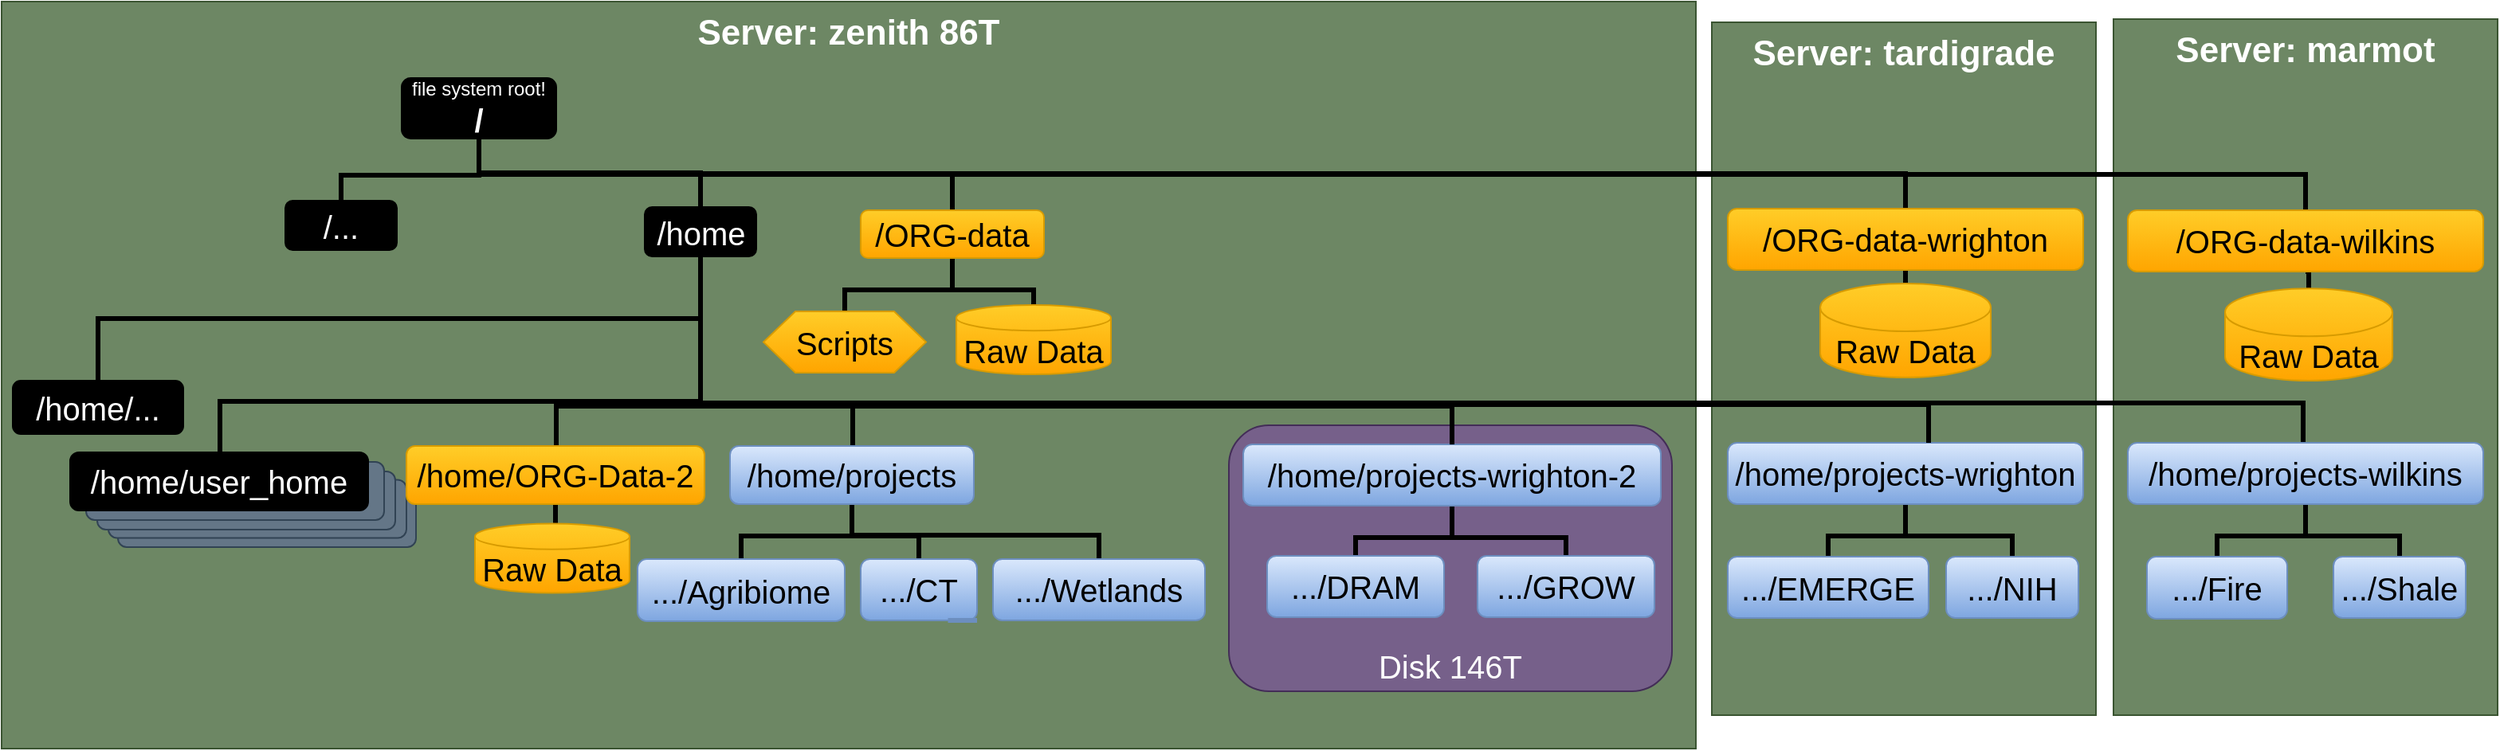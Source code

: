 <mxfile version="20.5.1" type="github">
  <diagram id="S90Tmts96LWI56d2vb3e" name="Page-1">
    <mxGraphModel dx="3114" dy="1668" grid="0" gridSize="10" guides="1" tooltips="1" connect="1" arrows="1" fold="1" page="0" pageScale="1" pageWidth="850" pageHeight="1100" math="0" shadow="0">
      <root>
        <mxCell id="0" />
        <mxCell id="1" parent="0" />
        <mxCell id="MBoJPYYQ_t9nIFsrhORt-1" value="&lt;b&gt;&lt;font style=&quot;font-size: 22px;&quot;&gt;Server: zenith 86T&lt;/font&gt;&lt;/b&gt; " style="rounded=0;whiteSpace=wrap;html=1;fontSize=16;align=center;verticalAlign=top;fillColor=#6d8764;fontColor=#ffffff;strokeColor=#3A5431;glass=0;shadow=0;sketch=0;" parent="1" vertex="1">
          <mxGeometry x="-497" y="101" width="1063" height="469" as="geometry" />
        </mxCell>
        <mxCell id="MBoJPYYQ_t9nIFsrhORt-48" value="&lt;font style=&quot;font-size: 20px;&quot;&gt;/home/user_home&lt;/font&gt;" style="rounded=1;whiteSpace=wrap;html=1;fillColor=#647687;fontColor=#ffffff;strokeColor=#314354;" parent="1" vertex="1">
          <mxGeometry x="-424" y="407" width="187" height="36.5" as="geometry" />
        </mxCell>
        <mxCell id="MBoJPYYQ_t9nIFsrhORt-49" value="&lt;font style=&quot;font-size: 20px;&quot;&gt;/home/user_home&lt;/font&gt;" style="rounded=1;whiteSpace=wrap;html=1;fillColor=#647687;fontColor=#ffffff;strokeColor=#314354;" parent="1" vertex="1">
          <mxGeometry x="-430" y="401.25" width="187" height="36.5" as="geometry" />
        </mxCell>
        <mxCell id="MBoJPYYQ_t9nIFsrhORt-50" value="&lt;font style=&quot;font-size: 20px;&quot;&gt;/home/user_home&lt;/font&gt;" style="rounded=1;whiteSpace=wrap;html=1;fillColor=#647687;fontColor=#ffffff;strokeColor=#314354;" parent="1" vertex="1">
          <mxGeometry x="-437" y="396" width="187" height="36.5" as="geometry" />
        </mxCell>
        <mxCell id="MBoJPYYQ_t9nIFsrhORt-2" value="&lt;b&gt;&lt;font style=&quot;font-size: 22px;&quot;&gt;Server: marmot&lt;/font&gt;&lt;/b&gt;" style="rounded=0;whiteSpace=wrap;html=1;fontSize=16;align=center;verticalAlign=top;fillColor=#6d8764;fontColor=#ffffff;strokeColor=#3A5431;" parent="1" vertex="1">
          <mxGeometry x="828" y="112" width="241" height="437" as="geometry" />
        </mxCell>
        <mxCell id="MBoJPYYQ_t9nIFsrhORt-3" value="&lt;b&gt;&lt;font style=&quot;font-size: 22px;&quot;&gt;Server: tardigrade&lt;/font&gt;&lt;/b&gt;" style="rounded=0;whiteSpace=wrap;html=1;fontSize=16;align=center;verticalAlign=top;fillColor=#6d8764;fontColor=#ffffff;strokeColor=#3A5431;" parent="1" vertex="1">
          <mxGeometry x="576" y="114" width="241" height="435" as="geometry" />
        </mxCell>
        <mxCell id="MBoJPYYQ_t9nIFsrhORt-10" style="edgeStyle=orthogonalEdgeStyle;rounded=0;orthogonalLoop=1;jettySize=auto;html=1;exitX=0.5;exitY=1;exitDx=0;exitDy=0;entryX=0.5;entryY=0;entryDx=0;entryDy=0;fontSize=20;fontColor=#FFFFFF;strokeWidth=3;endArrow=none;endFill=0;" parent="1" source="MBoJPYYQ_t9nIFsrhORt-6" target="MBoJPYYQ_t9nIFsrhORt-7" edge="1">
          <mxGeometry relative="1" as="geometry" />
        </mxCell>
        <mxCell id="MBoJPYYQ_t9nIFsrhORt-11" style="edgeStyle=orthogonalEdgeStyle;rounded=0;orthogonalLoop=1;jettySize=auto;html=1;exitX=0.5;exitY=1;exitDx=0;exitDy=0;entryX=0.5;entryY=0;entryDx=0;entryDy=0;strokeWidth=3;fontSize=20;fontColor=#FFFFFF;endArrow=none;endFill=0;" parent="1" source="MBoJPYYQ_t9nIFsrhORt-6" target="MBoJPYYQ_t9nIFsrhORt-9" edge="1">
          <mxGeometry relative="1" as="geometry" />
        </mxCell>
        <mxCell id="MBoJPYYQ_t9nIFsrhORt-14" style="edgeStyle=orthogonalEdgeStyle;rounded=0;orthogonalLoop=1;jettySize=auto;html=1;exitX=0.5;exitY=1;exitDx=0;exitDy=0;entryX=0.5;entryY=0;entryDx=0;entryDy=0;strokeWidth=3;fontSize=22;fontColor=#000000;endArrow=none;endFill=0;" parent="1" source="MBoJPYYQ_t9nIFsrhORt-6" target="MBoJPYYQ_t9nIFsrhORt-12" edge="1">
          <mxGeometry relative="1" as="geometry" />
        </mxCell>
        <mxCell id="MBoJPYYQ_t9nIFsrhORt-15" style="edgeStyle=orthogonalEdgeStyle;rounded=0;orthogonalLoop=1;jettySize=auto;html=1;exitX=0.5;exitY=1;exitDx=0;exitDy=0;strokeWidth=3;fontSize=22;fontColor=#000000;endArrow=none;endFill=0;" parent="1" source="MBoJPYYQ_t9nIFsrhORt-6" target="MBoJPYYQ_t9nIFsrhORt-13" edge="1">
          <mxGeometry relative="1" as="geometry" />
        </mxCell>
        <mxCell id="MBoJPYYQ_t9nIFsrhORt-55" style="edgeStyle=orthogonalEdgeStyle;rounded=0;orthogonalLoop=1;jettySize=auto;html=1;exitX=0.5;exitY=1;exitDx=0;exitDy=0;strokeWidth=3;fontSize=20;fontColor=#000000;endArrow=none;endFill=0;" parent="1" source="MBoJPYYQ_t9nIFsrhORt-6" target="MBoJPYYQ_t9nIFsrhORt-52" edge="1">
          <mxGeometry relative="1" as="geometry">
            <Array as="points">
              <mxPoint x="-198" y="210" />
              <mxPoint x="-284" y="210" />
            </Array>
          </mxGeometry>
        </mxCell>
        <mxCell id="MBoJPYYQ_t9nIFsrhORt-6" value="&lt;div&gt;file system root!&lt;/div&gt;&lt;div style=&quot;font-size: 20px;&quot;&gt;&lt;b&gt;/&lt;/b&gt;&lt;/div&gt;" style="rounded=1;whiteSpace=wrap;html=1;fillColor=#000000;fontColor=#FFFFFF;" parent="1" vertex="1">
          <mxGeometry x="-246" y="149" width="97" height="38" as="geometry" />
        </mxCell>
        <mxCell id="MBoJPYYQ_t9nIFsrhORt-24" style="edgeStyle=orthogonalEdgeStyle;rounded=0;orthogonalLoop=1;jettySize=auto;html=1;exitX=0.5;exitY=1;exitDx=0;exitDy=0;entryX=0.5;entryY=0;entryDx=0;entryDy=0;strokeWidth=3;fontSize=20;fontColor=#000000;endArrow=none;endFill=0;" parent="1" target="MBoJPYYQ_t9nIFsrhORt-17" edge="1">
          <mxGeometry relative="1" as="geometry">
            <mxPoint x="-58.5" y="261" as="sourcePoint" />
            <mxPoint x="807.5" y="378" as="targetPoint" />
            <Array as="points">
              <mxPoint x="-58" y="353" />
              <mxPoint x="947" y="353" />
              <mxPoint x="947" y="378" />
            </Array>
          </mxGeometry>
        </mxCell>
        <mxCell id="MBoJPYYQ_t9nIFsrhORt-26" style="edgeStyle=orthogonalEdgeStyle;rounded=0;orthogonalLoop=1;jettySize=auto;html=1;exitX=0.5;exitY=1;exitDx=0;exitDy=0;strokeWidth=3;fontSize=20;fontColor=#000000;endArrow=none;endFill=0;" parent="1" source="MBoJPYYQ_t9nIFsrhORt-7" target="MBoJPYYQ_t9nIFsrhORt-25" edge="1">
          <mxGeometry relative="1" as="geometry">
            <Array as="points">
              <mxPoint x="-58" y="354" />
              <mxPoint x="37" y="354" />
            </Array>
          </mxGeometry>
        </mxCell>
        <mxCell id="MBoJPYYQ_t9nIFsrhORt-28" style="edgeStyle=orthogonalEdgeStyle;rounded=0;orthogonalLoop=1;jettySize=auto;html=1;exitX=0.5;exitY=1;exitDx=0;exitDy=0;strokeWidth=3;fontSize=20;fontColor=#000000;endArrow=none;endFill=0;" parent="1" source="MBoJPYYQ_t9nIFsrhORt-7" target="MBoJPYYQ_t9nIFsrhORt-27" edge="1">
          <mxGeometry relative="1" as="geometry">
            <Array as="points">
              <mxPoint x="-58" y="355" />
              <mxPoint x="-149" y="355" />
            </Array>
          </mxGeometry>
        </mxCell>
        <mxCell id="MBoJPYYQ_t9nIFsrhORt-51" style="edgeStyle=orthogonalEdgeStyle;rounded=0;orthogonalLoop=1;jettySize=auto;html=1;exitX=0.5;exitY=1;exitDx=0;exitDy=0;strokeWidth=3;fontSize=20;fontColor=#000000;endArrow=none;endFill=0;" parent="1" source="MBoJPYYQ_t9nIFsrhORt-7" target="MBoJPYYQ_t9nIFsrhORt-46" edge="1">
          <mxGeometry relative="1" as="geometry">
            <Array as="points">
              <mxPoint x="-58" y="352" />
              <mxPoint x="-360" y="352" />
            </Array>
          </mxGeometry>
        </mxCell>
        <mxCell id="MBoJPYYQ_t9nIFsrhORt-54" style="edgeStyle=orthogonalEdgeStyle;rounded=0;orthogonalLoop=1;jettySize=auto;html=1;exitX=0.5;exitY=1;exitDx=0;exitDy=0;entryX=0.5;entryY=0;entryDx=0;entryDy=0;strokeWidth=3;fontSize=20;fontColor=#000000;endArrow=none;endFill=0;" parent="1" source="MBoJPYYQ_t9nIFsrhORt-7" target="MBoJPYYQ_t9nIFsrhORt-53" edge="1">
          <mxGeometry relative="1" as="geometry" />
        </mxCell>
        <mxCell id="MBoJPYYQ_t9nIFsrhORt-7" value="&lt;font style=&quot;font-size: 20px;&quot;&gt;/home&lt;/font&gt;" style="rounded=1;whiteSpace=wrap;html=1;fillColor=#000000;fontColor=#FFFFFF;" parent="1" vertex="1">
          <mxGeometry x="-93.5" y="230" width="70" height="31" as="geometry" />
        </mxCell>
        <mxCell id="MBoJPYYQ_t9nIFsrhORt-39" style="edgeStyle=orthogonalEdgeStyle;rounded=0;orthogonalLoop=1;jettySize=auto;html=1;exitX=0.5;exitY=1;exitDx=0;exitDy=0;entryX=0.5;entryY=0;entryDx=0;entryDy=0;entryPerimeter=0;strokeWidth=3;fontSize=20;fontColor=#000000;endArrow=none;endFill=0;" parent="1" source="MBoJPYYQ_t9nIFsrhORt-9" target="MBoJPYYQ_t9nIFsrhORt-35" edge="1">
          <mxGeometry relative="1" as="geometry" />
        </mxCell>
        <mxCell id="MBoJPYYQ_t9nIFsrhORt-40" style="edgeStyle=orthogonalEdgeStyle;rounded=0;orthogonalLoop=1;jettySize=auto;html=1;exitX=0.5;exitY=1;exitDx=0;exitDy=0;entryX=0.5;entryY=0;entryDx=0;entryDy=0;strokeWidth=3;fontSize=20;fontColor=#000000;endArrow=none;endFill=0;" parent="1" source="MBoJPYYQ_t9nIFsrhORt-9" target="MBoJPYYQ_t9nIFsrhORt-36" edge="1">
          <mxGeometry relative="1" as="geometry" />
        </mxCell>
        <mxCell id="MBoJPYYQ_t9nIFsrhORt-9" value="&lt;font style=&quot;font-size: 20px;&quot;&gt;/ORG-data&lt;/font&gt;" style="rounded=1;whiteSpace=wrap;html=1;fillColor=#ffcd28;strokeColor=#d79b00;gradientColor=#ffa500;" parent="1" vertex="1">
          <mxGeometry x="42" y="232" width="115" height="30" as="geometry" />
        </mxCell>
        <mxCell id="MBoJPYYQ_t9nIFsrhORt-33" style="edgeStyle=orthogonalEdgeStyle;rounded=0;orthogonalLoop=1;jettySize=auto;html=1;exitX=0.5;exitY=1;exitDx=0;exitDy=0;entryX=0.5;entryY=0;entryDx=0;entryDy=0;entryPerimeter=0;strokeWidth=3;fontSize=20;fontColor=#000000;endArrow=none;endFill=0;" parent="1" source="MBoJPYYQ_t9nIFsrhORt-12" target="MBoJPYYQ_t9nIFsrhORt-31" edge="1">
          <mxGeometry relative="1" as="geometry" />
        </mxCell>
        <mxCell id="MBoJPYYQ_t9nIFsrhORt-12" value="&lt;font style=&quot;font-size: 20px;&quot;&gt;/ORG-data-wrighton&lt;/font&gt;" style="rounded=1;whiteSpace=wrap;html=1;fillColor=#ffcd28;gradientColor=#ffa500;strokeColor=#d79b00;" parent="1" vertex="1">
          <mxGeometry x="586" y="231" width="223" height="38.5" as="geometry" />
        </mxCell>
        <mxCell id="MBoJPYYQ_t9nIFsrhORt-34" style="edgeStyle=orthogonalEdgeStyle;rounded=0;orthogonalLoop=1;jettySize=auto;html=1;exitX=0.5;exitY=1;exitDx=0;exitDy=0;entryX=0.5;entryY=0;entryDx=0;entryDy=0;entryPerimeter=0;strokeWidth=3;fontSize=20;fontColor=#000000;endArrow=none;endFill=0;" parent="1" source="MBoJPYYQ_t9nIFsrhORt-13" target="MBoJPYYQ_t9nIFsrhORt-32" edge="1">
          <mxGeometry relative="1" as="geometry" />
        </mxCell>
        <mxCell id="MBoJPYYQ_t9nIFsrhORt-13" value="&lt;font style=&quot;font-size: 20px;&quot;&gt;/ORG-data-wilkins&lt;/font&gt;" style="rounded=1;whiteSpace=wrap;html=1;fillColor=#ffcd28;strokeColor=#d79b00;gradientColor=#ffa500;" parent="1" vertex="1">
          <mxGeometry x="837" y="232" width="223" height="38.5" as="geometry" />
        </mxCell>
        <mxCell id="MBoJPYYQ_t9nIFsrhORt-61" style="edgeStyle=orthogonalEdgeStyle;rounded=0;orthogonalLoop=1;jettySize=auto;html=1;exitX=0.5;exitY=1;exitDx=0;exitDy=0;entryX=0.5;entryY=0;entryDx=0;entryDy=0;strokeWidth=3;fontSize=20;fontColor=#000000;endArrow=none;endFill=0;" parent="1" source="MBoJPYYQ_t9nIFsrhORt-16" target="MBoJPYYQ_t9nIFsrhORt-59" edge="1">
          <mxGeometry relative="1" as="geometry" />
        </mxCell>
        <mxCell id="MBoJPYYQ_t9nIFsrhORt-62" style="edgeStyle=orthogonalEdgeStyle;rounded=0;orthogonalLoop=1;jettySize=auto;html=1;exitX=0.5;exitY=1;exitDx=0;exitDy=0;entryX=0.5;entryY=0;entryDx=0;entryDy=0;strokeWidth=3;fontSize=20;fontColor=#000000;endArrow=none;endFill=0;" parent="1" source="MBoJPYYQ_t9nIFsrhORt-16" target="MBoJPYYQ_t9nIFsrhORt-60" edge="1">
          <mxGeometry relative="1" as="geometry" />
        </mxCell>
        <mxCell id="MBoJPYYQ_t9nIFsrhORt-16" value="&lt;font style=&quot;font-size: 20px;&quot;&gt;/home/projects-wrighton&lt;/font&gt;" style="rounded=1;whiteSpace=wrap;html=1;fillColor=#dae8fc;gradientColor=#7ea6e0;strokeColor=#6c8ebf;" parent="1" vertex="1">
          <mxGeometry x="586" y="378" width="223" height="38.5" as="geometry" />
        </mxCell>
        <mxCell id="MBoJPYYQ_t9nIFsrhORt-65" style="edgeStyle=orthogonalEdgeStyle;rounded=0;orthogonalLoop=1;jettySize=auto;html=1;exitX=0.5;exitY=1;exitDx=0;exitDy=0;strokeWidth=3;fontSize=20;fontColor=#000000;endArrow=none;endFill=0;" parent="1" source="MBoJPYYQ_t9nIFsrhORt-17" target="MBoJPYYQ_t9nIFsrhORt-63" edge="1">
          <mxGeometry relative="1" as="geometry" />
        </mxCell>
        <mxCell id="MBoJPYYQ_t9nIFsrhORt-66" style="edgeStyle=orthogonalEdgeStyle;rounded=0;orthogonalLoop=1;jettySize=auto;html=1;exitX=0.5;exitY=1;exitDx=0;exitDy=0;entryX=0.5;entryY=0;entryDx=0;entryDy=0;strokeWidth=3;fontSize=20;fontColor=#000000;endArrow=none;endFill=0;" parent="1" source="MBoJPYYQ_t9nIFsrhORt-17" target="MBoJPYYQ_t9nIFsrhORt-64" edge="1">
          <mxGeometry relative="1" as="geometry" />
        </mxCell>
        <mxCell id="MBoJPYYQ_t9nIFsrhORt-17" value="&lt;font style=&quot;font-size: 20px;&quot;&gt;/home/projects-wilkins&lt;/font&gt;" style="rounded=1;whiteSpace=wrap;html=1;fillColor=#dae8fc;gradientColor=#7ea6e0;strokeColor=#6c8ebf;" parent="1" vertex="1">
          <mxGeometry x="837" y="378" width="223" height="38.5" as="geometry" />
        </mxCell>
        <mxCell id="MBoJPYYQ_t9nIFsrhORt-19" value="&lt;font style=&quot;font-size: 20px;&quot;&gt;Disk 146T&lt;br&gt;&lt;/font&gt;" style="rounded=1;whiteSpace=wrap;html=1;fontSize=22;fontColor=#ffffff;fillColor=#76608a;strokeColor=#432D57;verticalAlign=bottom;" parent="1" vertex="1">
          <mxGeometry x="273" y="367" width="278" height="167" as="geometry" />
        </mxCell>
        <mxCell id="MBoJPYYQ_t9nIFsrhORt-56" style="edgeStyle=orthogonalEdgeStyle;rounded=0;orthogonalLoop=1;jettySize=auto;html=1;exitX=0.5;exitY=1;exitDx=0;exitDy=0;strokeWidth=3;fontSize=20;fontColor=#000000;endArrow=none;endFill=0;" parent="1" source="MBoJPYYQ_t9nIFsrhORt-18" target="MBoJPYYQ_t9nIFsrhORt-43" edge="1">
          <mxGeometry relative="1" as="geometry" />
        </mxCell>
        <mxCell id="MBoJPYYQ_t9nIFsrhORt-58" style="edgeStyle=orthogonalEdgeStyle;rounded=0;orthogonalLoop=1;jettySize=auto;html=1;exitX=0.5;exitY=1;exitDx=0;exitDy=0;entryX=0.5;entryY=0;entryDx=0;entryDy=0;strokeWidth=3;fontSize=20;fontColor=#000000;endArrow=none;endFill=0;" parent="1" source="MBoJPYYQ_t9nIFsrhORt-18" target="MBoJPYYQ_t9nIFsrhORt-42" edge="1">
          <mxGeometry relative="1" as="geometry" />
        </mxCell>
        <mxCell id="MBoJPYYQ_t9nIFsrhORt-18" value="&lt;font style=&quot;font-size: 20px;&quot;&gt;/home/projects-wrighton-2&lt;/font&gt;" style="rounded=1;whiteSpace=wrap;html=1;fillColor=#dae8fc;gradientColor=#7ea6e0;strokeColor=#6c8ebf;" parent="1" vertex="1">
          <mxGeometry x="282" y="379" width="262" height="38.5" as="geometry" />
        </mxCell>
        <mxCell id="MBoJPYYQ_t9nIFsrhORt-22" style="edgeStyle=orthogonalEdgeStyle;rounded=0;orthogonalLoop=1;jettySize=auto;html=1;exitX=0.5;exitY=1;exitDx=0;exitDy=0;strokeWidth=3;fontSize=20;fontColor=#000000;endArrow=none;endFill=0;" parent="1" source="MBoJPYYQ_t9nIFsrhORt-7" target="MBoJPYYQ_t9nIFsrhORt-18" edge="1">
          <mxGeometry relative="1" as="geometry">
            <Array as="points">
              <mxPoint x="-58" y="355" />
              <mxPoint x="413" y="355" />
            </Array>
          </mxGeometry>
        </mxCell>
        <mxCell id="MBoJPYYQ_t9nIFsrhORt-23" style="edgeStyle=orthogonalEdgeStyle;rounded=0;orthogonalLoop=1;jettySize=auto;html=1;exitX=0.5;exitY=1;exitDx=0;exitDy=0;strokeWidth=3;fontSize=20;fontColor=#000000;endArrow=none;endFill=0;" parent="1" source="MBoJPYYQ_t9nIFsrhORt-7" target="MBoJPYYQ_t9nIFsrhORt-16" edge="1">
          <mxGeometry relative="1" as="geometry">
            <Array as="points">
              <mxPoint x="-58" y="354" />
              <mxPoint x="712" y="354" />
            </Array>
          </mxGeometry>
        </mxCell>
        <mxCell id="MBoJPYYQ_t9nIFsrhORt-72" style="edgeStyle=orthogonalEdgeStyle;rounded=0;orthogonalLoop=1;jettySize=auto;html=1;exitX=0.5;exitY=1;exitDx=0;exitDy=0;strokeWidth=3;fontSize=20;fontColor=#000000;endArrow=none;endFill=0;" parent="1" source="MBoJPYYQ_t9nIFsrhORt-25" target="MBoJPYYQ_t9nIFsrhORt-67" edge="1">
          <mxGeometry relative="1" as="geometry" />
        </mxCell>
        <mxCell id="MBoJPYYQ_t9nIFsrhORt-73" style="edgeStyle=orthogonalEdgeStyle;rounded=0;orthogonalLoop=1;jettySize=auto;html=1;exitX=0.5;exitY=1;exitDx=0;exitDy=0;strokeWidth=3;fontSize=20;fontColor=#000000;endArrow=none;endFill=0;" parent="1" source="MBoJPYYQ_t9nIFsrhORt-25" target="MBoJPYYQ_t9nIFsrhORt-68" edge="1">
          <mxGeometry relative="1" as="geometry" />
        </mxCell>
        <mxCell id="MBoJPYYQ_t9nIFsrhORt-74" style="edgeStyle=orthogonalEdgeStyle;rounded=0;orthogonalLoop=1;jettySize=auto;html=1;exitX=0.5;exitY=1;exitDx=0;exitDy=0;entryX=0.5;entryY=0;entryDx=0;entryDy=0;strokeWidth=3;fontSize=20;fontColor=#000000;endArrow=none;endFill=0;" parent="1" source="MBoJPYYQ_t9nIFsrhORt-25" target="MBoJPYYQ_t9nIFsrhORt-69" edge="1">
          <mxGeometry relative="1" as="geometry">
            <Array as="points">
              <mxPoint x="37" y="436" />
              <mxPoint x="192" y="436" />
            </Array>
          </mxGeometry>
        </mxCell>
        <mxCell id="MBoJPYYQ_t9nIFsrhORt-25" value="&lt;font style=&quot;font-size: 20px;&quot;&gt;/home/projects&lt;/font&gt;" style="rounded=1;whiteSpace=wrap;html=1;fillColor=#dae8fc;gradientColor=#7ea6e0;strokeColor=#6c8ebf;" parent="1" vertex="1">
          <mxGeometry x="-40" y="380" width="153" height="36.5" as="geometry" />
        </mxCell>
        <mxCell id="MBoJPYYQ_t9nIFsrhORt-76" style="edgeStyle=orthogonalEdgeStyle;rounded=0;orthogonalLoop=1;jettySize=auto;html=1;exitX=0.5;exitY=1;exitDx=0;exitDy=0;strokeWidth=3;fontSize=20;fontColor=#000000;endArrow=none;endFill=0;" parent="1" source="MBoJPYYQ_t9nIFsrhORt-27" target="MBoJPYYQ_t9nIFsrhORt-75" edge="1">
          <mxGeometry relative="1" as="geometry" />
        </mxCell>
        <mxCell id="_NBF38ydr4On2J8KhqYj-1" value="" style="edgeStyle=orthogonalEdgeStyle;rounded=0;orthogonalLoop=1;jettySize=auto;html=1;" edge="1" parent="1" source="MBoJPYYQ_t9nIFsrhORt-27" target="MBoJPYYQ_t9nIFsrhORt-75">
          <mxGeometry relative="1" as="geometry" />
        </mxCell>
        <mxCell id="MBoJPYYQ_t9nIFsrhORt-27" value="&lt;font style=&quot;font-size: 20px;&quot;&gt;/home/ORG-Data-2&lt;/font&gt;" style="rounded=1;whiteSpace=wrap;html=1;fillColor=#ffcd28;strokeColor=#d79b00;gradientColor=#ffa500;" parent="1" vertex="1">
          <mxGeometry x="-243" y="380" width="187" height="36.5" as="geometry" />
        </mxCell>
        <mxCell id="MBoJPYYQ_t9nIFsrhORt-31" value="Raw Data" style="shape=cylinder3;whiteSpace=wrap;html=1;boundedLbl=1;backgroundOutline=1;size=15;fontSize=20;fillColor=#ffcd28;strokeColor=#d79b00;gradientColor=#ffa500;" parent="1" vertex="1">
          <mxGeometry x="644" y="278" width="107" height="59" as="geometry" />
        </mxCell>
        <mxCell id="MBoJPYYQ_t9nIFsrhORt-32" value="Raw Data" style="shape=cylinder3;whiteSpace=wrap;html=1;boundedLbl=1;backgroundOutline=1;size=15;fontSize=20;fillColor=#ffcd28;strokeColor=#d79b00;gradientColor=#ffa500;" parent="1" vertex="1">
          <mxGeometry x="898" y="281.1" width="105" height="57.9" as="geometry" />
        </mxCell>
        <mxCell id="MBoJPYYQ_t9nIFsrhORt-35" value="Raw Data" style="shape=cylinder3;whiteSpace=wrap;html=1;boundedLbl=1;backgroundOutline=1;size=8.038;fontSize=20;fillColor=#ffcd28;strokeColor=#d79b00;gradientColor=#ffa500;" parent="1" vertex="1">
          <mxGeometry x="102" y="291.5" width="97" height="43.5" as="geometry" />
        </mxCell>
        <mxCell id="MBoJPYYQ_t9nIFsrhORt-36" value="Scripts" style="shape=hexagon;perimeter=hexagonPerimeter2;whiteSpace=wrap;html=1;fixedSize=1;fontSize=20;fillColor=#ffcd28;strokeColor=#d79b00;gradientColor=#ffa500;" parent="1" vertex="1">
          <mxGeometry x="-19" y="295.5" width="102" height="38.5" as="geometry" />
        </mxCell>
        <mxCell id="MBoJPYYQ_t9nIFsrhORt-42" value="&lt;font style=&quot;font-size: 20px;&quot;&gt;.../DRAM&lt;/font&gt;" style="rounded=1;whiteSpace=wrap;html=1;fillColor=#dae8fc;gradientColor=#7ea6e0;strokeColor=#6c8ebf;" parent="1" vertex="1">
          <mxGeometry x="297" y="449" width="111" height="38.5" as="geometry" />
        </mxCell>
        <mxCell id="MBoJPYYQ_t9nIFsrhORt-43" value="&lt;font style=&quot;font-size: 20px;&quot;&gt;.../GROW&lt;/font&gt;" style="rounded=1;whiteSpace=wrap;html=1;fillColor=#dae8fc;gradientColor=#7ea6e0;strokeColor=#6c8ebf;" parent="1" vertex="1">
          <mxGeometry x="429" y="449" width="111" height="38.5" as="geometry" />
        </mxCell>
        <mxCell id="MBoJPYYQ_t9nIFsrhORt-47" value="&lt;font style=&quot;font-size: 20px;&quot;&gt;/home/user_home&lt;/font&gt;" style="rounded=1;whiteSpace=wrap;html=1;fillColor=#647687;fontColor=#ffffff;strokeColor=#314354;" parent="1" vertex="1">
          <mxGeometry x="-444" y="390" width="187" height="36.5" as="geometry" />
        </mxCell>
        <mxCell id="MBoJPYYQ_t9nIFsrhORt-46" value="&lt;font style=&quot;font-size: 20px;&quot;&gt;/home/user_home&lt;/font&gt;" style="rounded=1;whiteSpace=wrap;html=1;fillColor=#000000;fontColor=#FFFFFF;" parent="1" vertex="1">
          <mxGeometry x="-454" y="384" width="187" height="36.5" as="geometry" />
        </mxCell>
        <mxCell id="MBoJPYYQ_t9nIFsrhORt-52" value="&lt;font style=&quot;font-size: 20px;&quot;&gt;/...&lt;/font&gt;" style="rounded=1;whiteSpace=wrap;html=1;fillColor=#000000;fontColor=#FFFFFF;" parent="1" vertex="1">
          <mxGeometry x="-319" y="226" width="70" height="31" as="geometry" />
        </mxCell>
        <mxCell id="MBoJPYYQ_t9nIFsrhORt-53" value="&lt;font style=&quot;font-size: 20px;&quot;&gt;/home/...&lt;/font&gt;" style="rounded=1;whiteSpace=wrap;html=1;fillColor=#000000;fontColor=#FFFFFF;" parent="1" vertex="1">
          <mxGeometry x="-490" y="339" width="107" height="33.5" as="geometry" />
        </mxCell>
        <mxCell id="MBoJPYYQ_t9nIFsrhORt-59" value="&lt;font style=&quot;font-size: 20px;&quot;&gt;.../EMERGE&lt;/font&gt;" style="rounded=1;whiteSpace=wrap;html=1;fillColor=#dae8fc;gradientColor=#7ea6e0;strokeColor=#6c8ebf;" parent="1" vertex="1">
          <mxGeometry x="586" y="449.5" width="126" height="38.5" as="geometry" />
        </mxCell>
        <mxCell id="MBoJPYYQ_t9nIFsrhORt-60" value="&lt;font style=&quot;font-size: 20px;&quot;&gt;.../NIH&lt;/font&gt;" style="rounded=1;whiteSpace=wrap;html=1;fillColor=#dae8fc;gradientColor=#7ea6e0;strokeColor=#6c8ebf;" parent="1" vertex="1">
          <mxGeometry x="723" y="449.5" width="83" height="38.5" as="geometry" />
        </mxCell>
        <mxCell id="MBoJPYYQ_t9nIFsrhORt-63" value="&lt;font style=&quot;font-size: 20px;&quot;&gt;.../Fire&lt;br&gt;&lt;/font&gt;" style="rounded=1;whiteSpace=wrap;html=1;fillColor=#dae8fc;gradientColor=#7ea6e0;strokeColor=#6c8ebf;" parent="1" vertex="1">
          <mxGeometry x="849" y="449.5" width="88" height="39" as="geometry" />
        </mxCell>
        <mxCell id="MBoJPYYQ_t9nIFsrhORt-64" value="&lt;font style=&quot;font-size: 20px;&quot;&gt;.../Shale&lt;/font&gt;" style="rounded=1;whiteSpace=wrap;html=1;fillColor=#dae8fc;gradientColor=#7ea6e0;strokeColor=#6c8ebf;" parent="1" vertex="1">
          <mxGeometry x="966" y="449.5" width="83" height="38.5" as="geometry" />
        </mxCell>
        <mxCell id="MBoJPYYQ_t9nIFsrhORt-67" value="&lt;font style=&quot;font-size: 20px;&quot;&gt;.../Agribiome&lt;br&gt;&lt;/font&gt;" style="rounded=1;whiteSpace=wrap;html=1;fillColor=#dae8fc;gradientColor=#7ea6e0;strokeColor=#6c8ebf;" parent="1" vertex="1">
          <mxGeometry x="-98" y="451" width="130" height="39" as="geometry" />
        </mxCell>
        <mxCell id="MBoJPYYQ_t9nIFsrhORt-68" value="&lt;font style=&quot;font-size: 20px;&quot;&gt;.../CT&lt;/font&gt;" style="rounded=1;whiteSpace=wrap;html=1;fillColor=#dae8fc;gradientColor=#7ea6e0;strokeColor=#6c8ebf;" parent="1" vertex="1">
          <mxGeometry x="42" y="451" width="73" height="38.5" as="geometry" />
        </mxCell>
        <mxCell id="MBoJPYYQ_t9nIFsrhORt-69" value="&lt;font style=&quot;font-size: 20px;&quot;&gt;.../Wetlands&lt;/font&gt;" style="rounded=1;whiteSpace=wrap;html=1;fillColor=#dae8fc;gradientColor=#7ea6e0;strokeColor=#6c8ebf;" parent="1" vertex="1">
          <mxGeometry x="125" y="451" width="133" height="38.5" as="geometry" />
        </mxCell>
        <mxCell id="MBoJPYYQ_t9nIFsrhORt-71" style="edgeStyle=orthogonalEdgeStyle;rounded=0;orthogonalLoop=1;jettySize=auto;html=1;exitX=1;exitY=1;exitDx=0;exitDy=0;entryX=0.75;entryY=1;entryDx=0;entryDy=0;strokeWidth=3;fontSize=20;fontColor=#000000;endArrow=none;endFill=0;fillColor=#dae8fc;gradientColor=#7ea6e0;strokeColor=#6c8ebf;" parent="1" source="MBoJPYYQ_t9nIFsrhORt-68" target="MBoJPYYQ_t9nIFsrhORt-68" edge="1">
          <mxGeometry relative="1" as="geometry" />
        </mxCell>
        <mxCell id="MBoJPYYQ_t9nIFsrhORt-75" value="Raw Data" style="shape=cylinder3;whiteSpace=wrap;html=1;boundedLbl=1;backgroundOutline=1;size=8.038;fontSize=20;fillColor=#ffcd28;strokeColor=#d79b00;gradientColor=#ffa500;" parent="1" vertex="1">
          <mxGeometry x="-200" y="428.75" width="97" height="43.5" as="geometry" />
        </mxCell>
      </root>
    </mxGraphModel>
  </diagram>
</mxfile>
